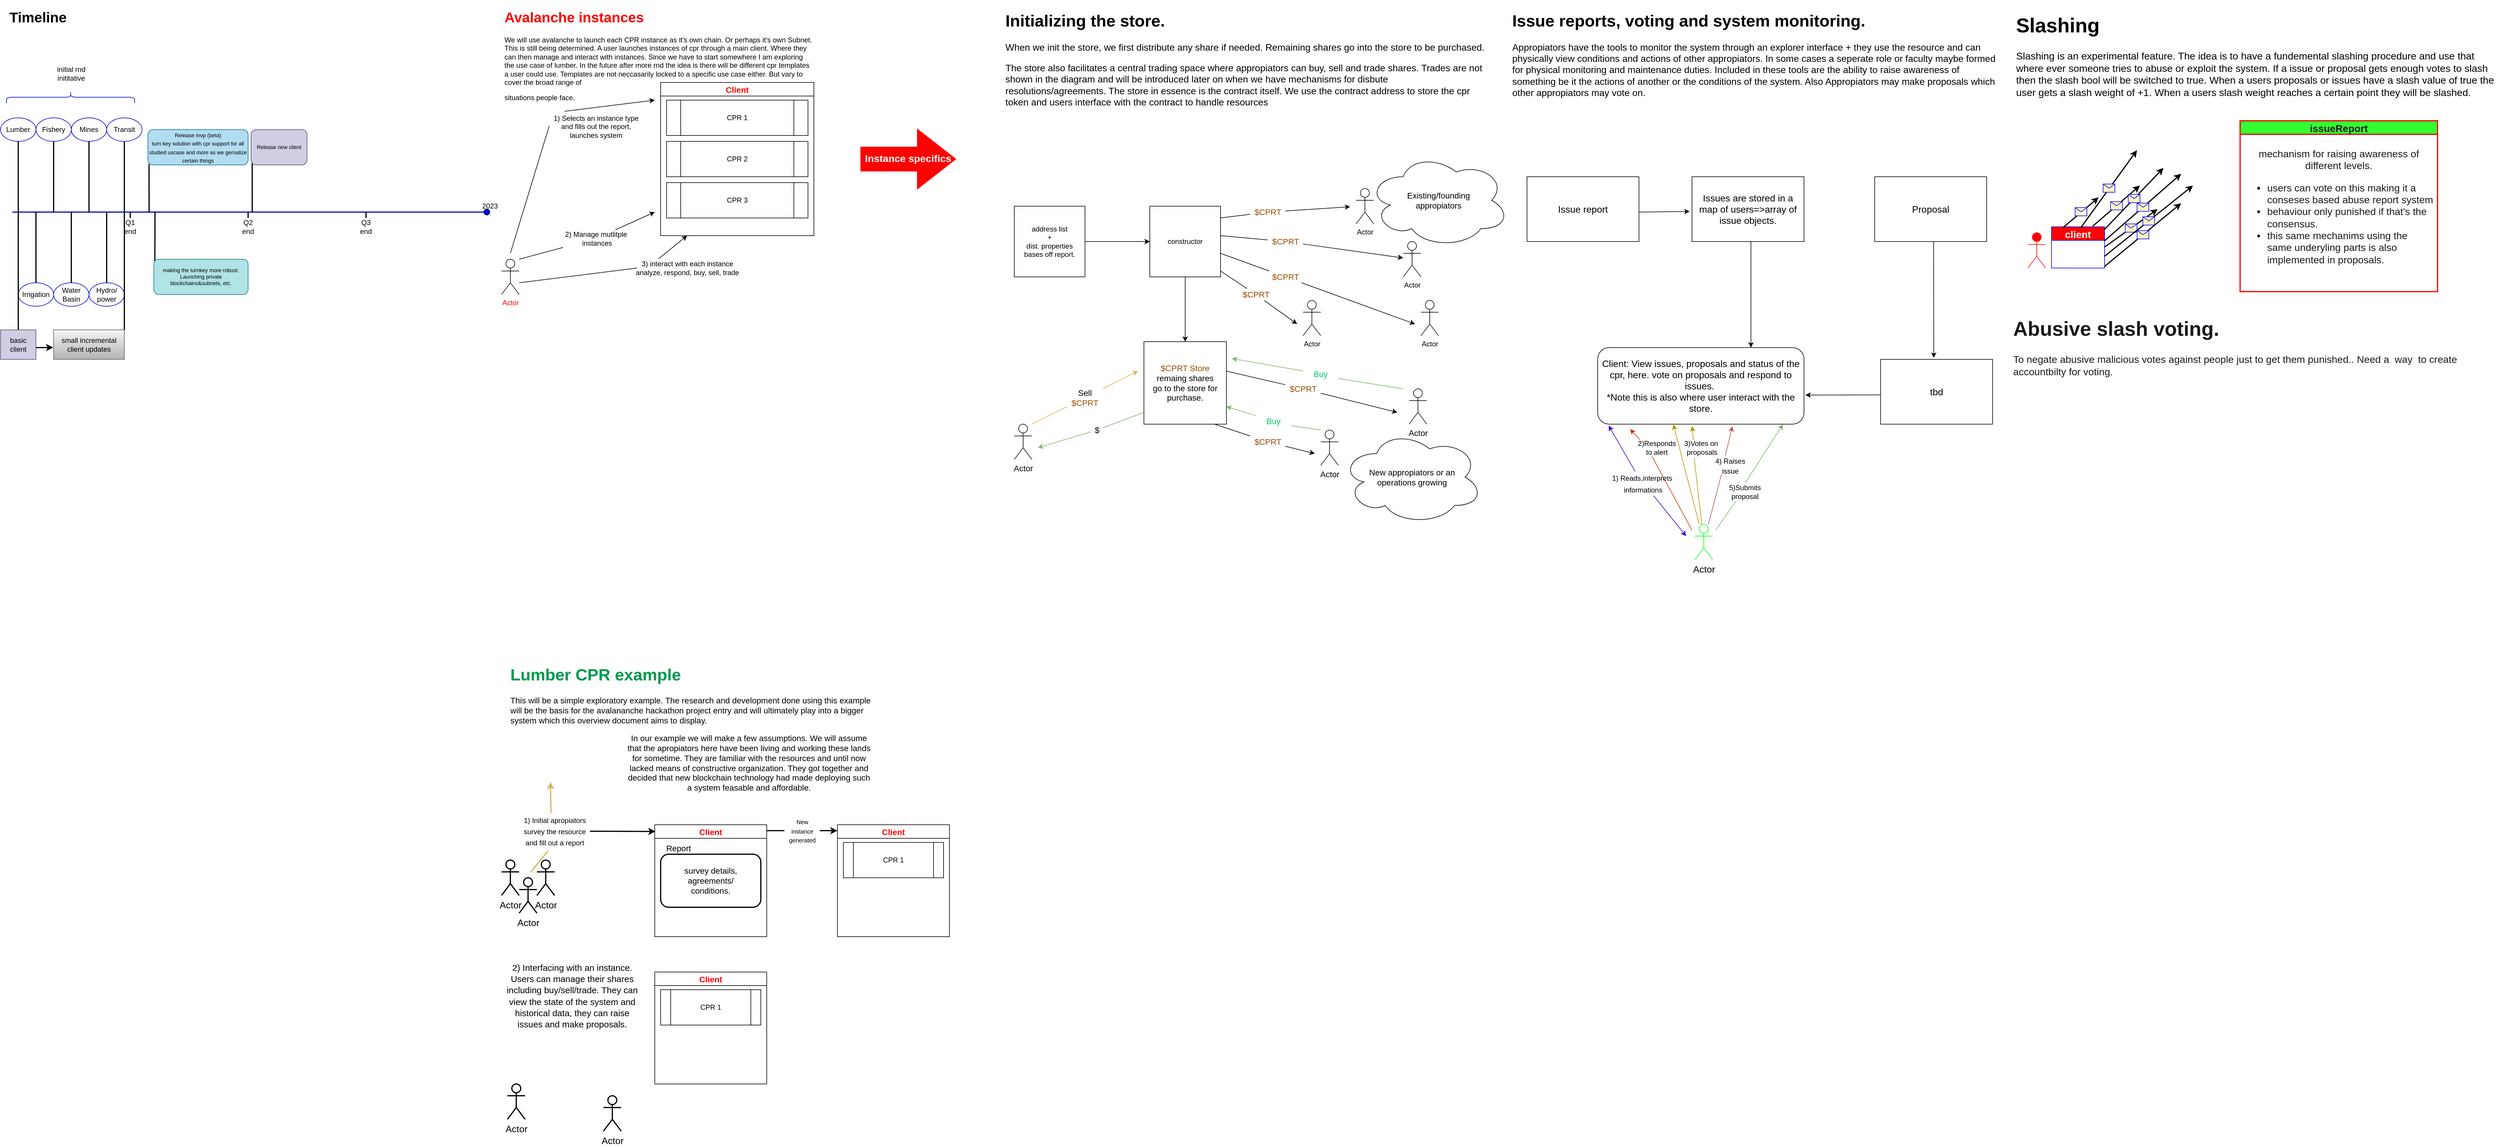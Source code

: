 <mxfile version="15.8.7" type="device"><diagram id="exAFxhypzzcHmvZ6YtCy" name="Page-1"><mxGraphModel dx="3183" dy="943" grid="1" gridSize="10" guides="1" tooltips="1" connect="1" arrows="1" fold="1" page="1" pageScale="1" pageWidth="850" pageHeight="1100" math="0" shadow="0"><root><mxCell id="0"/><mxCell id="1" parent="0"/><mxCell id="5GFInlzCNBSCASOxUeTE-1" value="address list&lt;br&gt;+&lt;br&gt;dist. properties&lt;br&gt;bases off report." style="whiteSpace=wrap;html=1;aspect=fixed;" parent="1" vertex="1"><mxGeometry x="20" y="350" width="120" height="120" as="geometry"/></mxCell><mxCell id="5GFInlzCNBSCASOxUeTE-4" value="constructor" style="whiteSpace=wrap;html=1;aspect=fixed;" parent="1" vertex="1"><mxGeometry x="250" y="350" width="120" height="120" as="geometry"/></mxCell><mxCell id="5GFInlzCNBSCASOxUeTE-5" value="Actor" style="shape=umlActor;verticalLabelPosition=bottom;verticalAlign=top;html=1;outlineConnect=0;" parent="1" vertex="1"><mxGeometry x="600" y="320" width="30" height="60" as="geometry"/></mxCell><mxCell id="5GFInlzCNBSCASOxUeTE-6" value="Actor" style="shape=umlActor;verticalLabelPosition=bottom;verticalAlign=top;html=1;outlineConnect=0;" parent="1" vertex="1"><mxGeometry x="710" y="510" width="30" height="60" as="geometry"/></mxCell><mxCell id="5GFInlzCNBSCASOxUeTE-7" value="Actor" style="shape=umlActor;verticalLabelPosition=bottom;verticalAlign=top;html=1;outlineConnect=0;" parent="1" vertex="1"><mxGeometry x="510" y="510" width="30" height="60" as="geometry"/></mxCell><mxCell id="5GFInlzCNBSCASOxUeTE-8" value="Actor" style="shape=umlActor;verticalLabelPosition=bottom;verticalAlign=top;html=1;outlineConnect=0;" parent="1" vertex="1"><mxGeometry x="680" y="410" width="30" height="60" as="geometry"/></mxCell><mxCell id="5GFInlzCNBSCASOxUeTE-9" value="" style="endArrow=classic;html=1;rounded=0;startArrow=none;" parent="1" source="5GFInlzCNBSCASOxUeTE-13" edge="1"><mxGeometry width="50" height="50" relative="1" as="geometry"><mxPoint x="370" y="370" as="sourcePoint"/><mxPoint x="590" y="350.968" as="targetPoint"/></mxGeometry></mxCell><mxCell id="5GFInlzCNBSCASOxUeTE-10" value="" style="endArrow=classic;html=1;rounded=0;startArrow=none;" parent="1" source="5GFInlzCNBSCASOxUeTE-16" target="5GFInlzCNBSCASOxUeTE-8" edge="1"><mxGeometry width="50" height="50" relative="1" as="geometry"><mxPoint x="370" y="400" as="sourcePoint"/><mxPoint x="420" y="350" as="targetPoint"/></mxGeometry></mxCell><mxCell id="5GFInlzCNBSCASOxUeTE-11" value="" style="endArrow=classic;html=1;rounded=0;startArrow=none;" parent="1" source="5GFInlzCNBSCASOxUeTE-18" edge="1"><mxGeometry width="50" height="50" relative="1" as="geometry"><mxPoint x="370" y="430" as="sourcePoint"/><mxPoint x="700" y="550" as="targetPoint"/></mxGeometry></mxCell><mxCell id="5GFInlzCNBSCASOxUeTE-12" value="" style="endArrow=classic;html=1;rounded=0;startArrow=none;" parent="1" source="5GFInlzCNBSCASOxUeTE-20" edge="1"><mxGeometry width="50" height="50" relative="1" as="geometry"><mxPoint x="370" y="460" as="sourcePoint"/><mxPoint x="500" y="550" as="targetPoint"/></mxGeometry></mxCell><mxCell id="5GFInlzCNBSCASOxUeTE-13" value="&lt;font style=&quot;font-size: 14px&quot; color=&quot;#994c00&quot;&gt;$CPRT&lt;/font&gt;" style="text;html=1;align=center;verticalAlign=middle;resizable=0;points=[];autosize=1;strokeColor=none;fillColor=none;" parent="1" vertex="1"><mxGeometry x="420" y="350" width="60" height="20" as="geometry"/></mxCell><mxCell id="5GFInlzCNBSCASOxUeTE-15" value="" style="endArrow=none;html=1;rounded=0;" parent="1" target="5GFInlzCNBSCASOxUeTE-13" edge="1"><mxGeometry width="50" height="50" relative="1" as="geometry"><mxPoint x="370" y="370" as="sourcePoint"/><mxPoint x="590" y="351.277" as="targetPoint"/></mxGeometry></mxCell><mxCell id="5GFInlzCNBSCASOxUeTE-16" value="&lt;font style=&quot;font-size: 14px&quot; color=&quot;#994c00&quot;&gt;$CPRT&lt;/font&gt;" style="text;html=1;align=center;verticalAlign=middle;resizable=0;points=[];autosize=1;strokeColor=none;fillColor=none;" parent="1" vertex="1"><mxGeometry x="450" y="400" width="60" height="20" as="geometry"/></mxCell><mxCell id="5GFInlzCNBSCASOxUeTE-17" value="" style="endArrow=none;html=1;rounded=0;" parent="1" target="5GFInlzCNBSCASOxUeTE-16" edge="1"><mxGeometry width="50" height="50" relative="1" as="geometry"><mxPoint x="370" y="400" as="sourcePoint"/><mxPoint x="680" y="438.154" as="targetPoint"/></mxGeometry></mxCell><mxCell id="5GFInlzCNBSCASOxUeTE-18" value="&lt;font style=&quot;font-size: 14px&quot; color=&quot;#994c00&quot;&gt;$CPRT&lt;/font&gt;" style="text;html=1;align=center;verticalAlign=middle;resizable=0;points=[];autosize=1;strokeColor=none;fillColor=none;" parent="1" vertex="1"><mxGeometry x="450" y="460" width="60" height="20" as="geometry"/></mxCell><mxCell id="5GFInlzCNBSCASOxUeTE-19" value="" style="endArrow=none;html=1;rounded=0;" parent="1" target="5GFInlzCNBSCASOxUeTE-18" edge="1"><mxGeometry width="50" height="50" relative="1" as="geometry"><mxPoint x="370" y="430" as="sourcePoint"/><mxPoint x="700" y="550" as="targetPoint"/></mxGeometry></mxCell><mxCell id="5GFInlzCNBSCASOxUeTE-20" value="&lt;font style=&quot;font-size: 14px&quot; color=&quot;#994c00&quot;&gt;$CPRT&lt;/font&gt;" style="text;html=1;align=center;verticalAlign=middle;resizable=0;points=[];autosize=1;strokeColor=none;fillColor=none;" parent="1" vertex="1"><mxGeometry x="400" y="490" width="60" height="20" as="geometry"/></mxCell><mxCell id="5GFInlzCNBSCASOxUeTE-21" value="" style="endArrow=none;html=1;rounded=0;" parent="1" target="5GFInlzCNBSCASOxUeTE-20" edge="1"><mxGeometry width="50" height="50" relative="1" as="geometry"><mxPoint x="370" y="460" as="sourcePoint"/><mxPoint x="500" y="550" as="targetPoint"/></mxGeometry></mxCell><mxCell id="5GFInlzCNBSCASOxUeTE-22" value="" style="endArrow=classic;html=1;rounded=0;fontSize=14;fontColor=#994C00;exitX=0.5;exitY=1;exitDx=0;exitDy=0;" parent="1" source="5GFInlzCNBSCASOxUeTE-4" edge="1"><mxGeometry width="50" height="50" relative="1" as="geometry"><mxPoint x="300" y="525" as="sourcePoint"/><mxPoint x="310" y="580" as="targetPoint"/></mxGeometry></mxCell><mxCell id="5GFInlzCNBSCASOxUeTE-23" value="$CPRT Store&lt;br&gt;&lt;font color=&quot;#000000&quot;&gt;remaing shares&lt;br&gt;go to the store for purchase.&lt;/font&gt;" style="whiteSpace=wrap;html=1;aspect=fixed;fontSize=14;fontColor=#994C00;" parent="1" vertex="1"><mxGeometry x="240" y="580" width="140" height="140" as="geometry"/></mxCell><mxCell id="5GFInlzCNBSCASOxUeTE-24" value="Actor" style="shape=umlActor;verticalLabelPosition=bottom;verticalAlign=top;html=1;outlineConnect=0;fontSize=14;fontColor=#000000;" parent="1" vertex="1"><mxGeometry x="540" y="730" width="30" height="60" as="geometry"/></mxCell><mxCell id="5GFInlzCNBSCASOxUeTE-25" value="Actor" style="shape=umlActor;verticalLabelPosition=bottom;verticalAlign=top;html=1;outlineConnect=0;fontSize=14;fontColor=#000000;" parent="1" vertex="1"><mxGeometry x="690" y="660" width="30" height="60" as="geometry"/></mxCell><mxCell id="5GFInlzCNBSCASOxUeTE-26" value="" style="endArrow=classic;html=1;rounded=0;fontSize=14;fontColor=#000000;entryX=1.066;entryY=0.204;entryDx=0;entryDy=0;entryPerimeter=0;fillColor=#d5e8d4;strokeColor=#82b366;startArrow=none;" parent="1" source="5GFInlzCNBSCASOxUeTE-31" target="5GFInlzCNBSCASOxUeTE-23" edge="1"><mxGeometry width="50" height="50" relative="1" as="geometry"><mxPoint x="680" y="660" as="sourcePoint"/><mxPoint x="530" y="640" as="targetPoint"/></mxGeometry></mxCell><mxCell id="5GFInlzCNBSCASOxUeTE-27" value="" style="endArrow=classic;html=1;rounded=0;fontSize=14;fontColor=#000000;entryX=1.066;entryY=0.204;entryDx=0;entryDy=0;entryPerimeter=0;fillColor=#d5e8d4;strokeColor=#82b366;startArrow=none;" parent="1" source="5GFInlzCNBSCASOxUeTE-28" edge="1"><mxGeometry width="50" height="50" relative="1" as="geometry"><mxPoint x="540" y="730" as="sourcePoint"/><mxPoint x="379.62" y="690" as="targetPoint"/></mxGeometry></mxCell><mxCell id="5GFInlzCNBSCASOxUeTE-28" value="&lt;font color=&quot;#00cc66&quot;&gt;Buy&lt;/font&gt;" style="text;html=1;strokeColor=none;fillColor=none;align=center;verticalAlign=middle;whiteSpace=wrap;rounded=0;fontSize=14;fontColor=#000000;" parent="1" vertex="1"><mxGeometry x="430" y="700" width="60" height="30" as="geometry"/></mxCell><mxCell id="5GFInlzCNBSCASOxUeTE-30" value="" style="endArrow=none;html=1;rounded=0;fontSize=14;fontColor=#000000;entryX=1;entryY=0.75;entryDx=0;entryDy=0;fillColor=#d5e8d4;strokeColor=#82b366;" parent="1" target="5GFInlzCNBSCASOxUeTE-28" edge="1"><mxGeometry width="50" height="50" relative="1" as="geometry"><mxPoint x="540" y="730" as="sourcePoint"/><mxPoint x="379.62" y="690" as="targetPoint"/></mxGeometry></mxCell><mxCell id="5GFInlzCNBSCASOxUeTE-31" value="&lt;font color=&quot;#00cc66&quot;&gt;Buy&lt;/font&gt;" style="text;html=1;strokeColor=none;fillColor=none;align=center;verticalAlign=middle;whiteSpace=wrap;rounded=0;fontSize=14;fontColor=#000000;" parent="1" vertex="1"><mxGeometry x="510" y="620" width="60" height="30" as="geometry"/></mxCell><mxCell id="5GFInlzCNBSCASOxUeTE-32" value="" style="endArrow=none;html=1;rounded=0;fontSize=14;fontColor=#000000;entryX=1;entryY=0.75;entryDx=0;entryDy=0;fillColor=#d5e8d4;strokeColor=#82b366;" parent="1" target="5GFInlzCNBSCASOxUeTE-31" edge="1"><mxGeometry width="50" height="50" relative="1" as="geometry"><mxPoint x="680" y="660" as="sourcePoint"/><mxPoint x="389.24" y="608.56" as="targetPoint"/></mxGeometry></mxCell><mxCell id="5GFInlzCNBSCASOxUeTE-33" value="" style="endArrow=classic;html=1;rounded=0;fontSize=14;fontColor=#00CC66;startArrow=none;" parent="1" source="5GFInlzCNBSCASOxUeTE-35" edge="1"><mxGeometry width="50" height="50" relative="1" as="geometry"><mxPoint x="380" y="630" as="sourcePoint"/><mxPoint x="670" y="700" as="targetPoint"/></mxGeometry></mxCell><mxCell id="5GFInlzCNBSCASOxUeTE-35" value="&lt;font style=&quot;font-size: 14px&quot; color=&quot;#994c00&quot;&gt;$CPRT&lt;/font&gt;" style="text;html=1;align=center;verticalAlign=middle;resizable=0;points=[];autosize=1;strokeColor=none;fillColor=none;" parent="1" vertex="1"><mxGeometry x="480" y="650" width="60" height="20" as="geometry"/></mxCell><mxCell id="5GFInlzCNBSCASOxUeTE-36" value="" style="endArrow=none;html=1;rounded=0;fontSize=14;fontColor=#00CC66;" parent="1" target="5GFInlzCNBSCASOxUeTE-35" edge="1"><mxGeometry width="50" height="50" relative="1" as="geometry"><mxPoint x="380" y="630" as="sourcePoint"/><mxPoint x="670" y="700" as="targetPoint"/></mxGeometry></mxCell><mxCell id="5GFInlzCNBSCASOxUeTE-37" value="" style="endArrow=classic;html=1;rounded=0;fontSize=14;fontColor=#00CC66;startArrow=none;" parent="1" source="5GFInlzCNBSCASOxUeTE-38" edge="1"><mxGeometry width="50" height="50" relative="1" as="geometry"><mxPoint x="360" y="720" as="sourcePoint"/><mxPoint x="530" y="770" as="targetPoint"/></mxGeometry></mxCell><mxCell id="5GFInlzCNBSCASOxUeTE-38" value="&lt;font style=&quot;font-size: 14px&quot; color=&quot;#994c00&quot;&gt;$CPRT&lt;/font&gt;" style="text;html=1;align=center;verticalAlign=middle;resizable=0;points=[];autosize=1;strokeColor=none;fillColor=none;" parent="1" vertex="1"><mxGeometry x="420" y="740" width="60" height="20" as="geometry"/></mxCell><mxCell id="5GFInlzCNBSCASOxUeTE-39" value="" style="endArrow=none;html=1;rounded=0;fontSize=14;fontColor=#00CC66;" parent="1" target="5GFInlzCNBSCASOxUeTE-38" edge="1"><mxGeometry width="50" height="50" relative="1" as="geometry"><mxPoint x="360" y="720" as="sourcePoint"/><mxPoint x="530" y="770" as="targetPoint"/></mxGeometry></mxCell><mxCell id="5GFInlzCNBSCASOxUeTE-40" value="&lt;font color=&quot;#000000&quot;&gt;Existing/founding &lt;br&gt;appropiators&lt;/font&gt;" style="ellipse;shape=cloud;whiteSpace=wrap;html=1;fontSize=14;fontColor=#00CC66;" parent="1" vertex="1"><mxGeometry x="620" y="260" width="240" height="160" as="geometry"/></mxCell><mxCell id="5GFInlzCNBSCASOxUeTE-41" value="&lt;font color=&quot;#000000&quot;&gt;New&amp;nbsp;appropiators or an&lt;br&gt;operations growing&lt;br&gt;&lt;/font&gt;" style="ellipse;shape=cloud;whiteSpace=wrap;html=1;fontSize=14;fontColor=#00CC66;" parent="1" vertex="1"><mxGeometry x="575" y="730" width="240" height="160" as="geometry"/></mxCell><mxCell id="5GFInlzCNBSCASOxUeTE-42" value="Actor" style="shape=umlActor;verticalLabelPosition=bottom;verticalAlign=top;html=1;outlineConnect=0;fontSize=14;fontColor=#000000;" parent="1" vertex="1"><mxGeometry x="20" y="720" width="30" height="60" as="geometry"/></mxCell><mxCell id="5GFInlzCNBSCASOxUeTE-43" value="" style="endArrow=classic;html=1;rounded=0;fontSize=14;fontColor=#000000;fillColor=#fff2cc;strokeColor=#d6b656;startArrow=none;" parent="1" source="5GFInlzCNBSCASOxUeTE-44" edge="1"><mxGeometry width="50" height="50" relative="1" as="geometry"><mxPoint x="50" y="720" as="sourcePoint"/><mxPoint x="230" y="630" as="targetPoint"/></mxGeometry></mxCell><mxCell id="5GFInlzCNBSCASOxUeTE-44" value="Sell&lt;br&gt;&lt;span style=&quot;color: rgb(153 , 76 , 0)&quot;&gt;$CPRT&lt;/span&gt;" style="text;html=1;strokeColor=none;fillColor=none;align=center;verticalAlign=middle;whiteSpace=wrap;rounded=0;fontSize=14;fontColor=#000000;" parent="1" vertex="1"><mxGeometry x="110" y="660" width="60" height="30" as="geometry"/></mxCell><mxCell id="5GFInlzCNBSCASOxUeTE-45" value="" style="endArrow=none;html=1;rounded=0;fontSize=14;fontColor=#000000;fillColor=#fff2cc;strokeColor=#d6b656;" parent="1" target="5GFInlzCNBSCASOxUeTE-44" edge="1"><mxGeometry width="50" height="50" relative="1" as="geometry"><mxPoint x="50" y="720" as="sourcePoint"/><mxPoint x="230" y="630" as="targetPoint"/></mxGeometry></mxCell><mxCell id="5GFInlzCNBSCASOxUeTE-46" value="" style="endArrow=classic;html=1;rounded=0;fontSize=14;fontColor=#000000;fillColor=#d5e8d4;strokeColor=#82b366;startArrow=none;" parent="1" source="5GFInlzCNBSCASOxUeTE-47" edge="1"><mxGeometry width="50" height="50" relative="1" as="geometry"><mxPoint x="240" y="700" as="sourcePoint"/><mxPoint x="60" y="760" as="targetPoint"/></mxGeometry></mxCell><mxCell id="5GFInlzCNBSCASOxUeTE-47" value="$" style="text;html=1;align=center;verticalAlign=middle;resizable=0;points=[];autosize=1;strokeColor=none;fillColor=none;fontSize=14;fontColor=#000000;" parent="1" vertex="1"><mxGeometry x="150" y="720" width="20" height="20" as="geometry"/></mxCell><mxCell id="5GFInlzCNBSCASOxUeTE-48" value="" style="endArrow=none;html=1;rounded=0;fontSize=14;fontColor=#000000;fillColor=#d5e8d4;strokeColor=#82b366;" parent="1" target="5GFInlzCNBSCASOxUeTE-47" edge="1"><mxGeometry width="50" height="50" relative="1" as="geometry"><mxPoint x="240" y="700" as="sourcePoint"/><mxPoint x="60" y="760" as="targetPoint"/></mxGeometry></mxCell><mxCell id="5GFInlzCNBSCASOxUeTE-49" value="&lt;h1&gt;Initializing the store.&lt;/h1&gt;&lt;p style=&quot;font-size: 16px&quot;&gt;When we init the store, we first distribute any share if needed. Remaining shares go into the store to be purchased.&lt;/p&gt;&lt;p style=&quot;font-size: 16px&quot;&gt;The store also facilitates a central trading space where appropiators can buy, sell and trade shares. Trades are not shown in the diagram and will be introduced later on when we have mechanisms for disbute resolutions/agreements. The store in essence is the contract itself. We use the contract address to store the cpr token and users interface with the contract to handle resources&lt;/p&gt;" style="text;html=1;strokeColor=none;fillColor=none;spacing=5;spacingTop=-20;whiteSpace=wrap;overflow=hidden;rounded=0;fontSize=14;fontColor=#000000;" parent="1" vertex="1"><mxGeometry y="10" width="830" height="210" as="geometry"/></mxCell><mxCell id="5GFInlzCNBSCASOxUeTE-50" value="&lt;h1&gt;Issue reports, voting and system monitoring.&lt;/h1&gt;&lt;p style=&quot;font-size: 16px&quot;&gt;Appropiators have the tools to monitor the system through an explorer interface + they use the resource and can physically view conditions and actions of other appropiators. In some cases a seperate role or faculty maybe formed for physical monitoring and maintenance duties. Included in these tools are the ability to raise awareness of something be it the actions of another or the conditions of the system. Also Appropiators may make proposals which other appropiators may vote on.&lt;/p&gt;" style="text;html=1;strokeColor=none;fillColor=none;spacing=5;spacingTop=-20;whiteSpace=wrap;overflow=hidden;rounded=0;fontSize=14;fontColor=#000000;" parent="1" vertex="1"><mxGeometry x="860" y="10" width="830" height="210" as="geometry"/></mxCell><mxCell id="5GFInlzCNBSCASOxUeTE-52" value="Issue report" style="rounded=0;whiteSpace=wrap;html=1;fontSize=16;fontColor=#000000;" parent="1" vertex="1"><mxGeometry x="890" y="300" width="190" height="110" as="geometry"/></mxCell><mxCell id="5GFInlzCNBSCASOxUeTE-54" value="Issues are stored in a map of users=&amp;gt;array of issue objects." style="rounded=0;whiteSpace=wrap;html=1;fontSize=16;fontColor=#000000;" parent="1" vertex="1"><mxGeometry x="1170" y="300" width="190" height="110" as="geometry"/></mxCell><mxCell id="5GFInlzCNBSCASOxUeTE-55" value="Client: View issues, proposals and status of the cpr, here. vote on proposals and respond to issues.&amp;nbsp;&lt;br&gt;*Note this is also where user interact with the store." style="rounded=1;whiteSpace=wrap;html=1;fontSize=16;fontColor=#000000;" parent="1" vertex="1"><mxGeometry x="1010" y="590" width="350" height="130" as="geometry"/></mxCell><mxCell id="5GFInlzCNBSCASOxUeTE-56" value="" style="endArrow=classic;html=1;rounded=0;fontSize=16;fontColor=#000000;" parent="1" edge="1"><mxGeometry width="50" height="50" relative="1" as="geometry"><mxPoint x="1270" y="410" as="sourcePoint"/><mxPoint x="1270" y="590" as="targetPoint"/></mxGeometry></mxCell><mxCell id="5GFInlzCNBSCASOxUeTE-58" value="Proposal" style="rounded=0;whiteSpace=wrap;html=1;fontSize=16;fontColor=#000000;" parent="1" vertex="1"><mxGeometry x="1480" y="300" width="190" height="110" as="geometry"/></mxCell><mxCell id="5GFInlzCNBSCASOxUeTE-60" value="tbd" style="rounded=0;whiteSpace=wrap;html=1;fontSize=16;fontColor=#000000;" parent="1" vertex="1"><mxGeometry x="1490" y="610" width="190" height="110" as="geometry"/></mxCell><mxCell id="5GFInlzCNBSCASOxUeTE-61" value="" style="endArrow=classic;html=1;rounded=0;fontSize=16;fontColor=#000000;exitX=0.003;exitY=0.548;exitDx=0;exitDy=0;entryX=1.007;entryY=0.62;entryDx=0;entryDy=0;entryPerimeter=0;exitPerimeter=0;" parent="1" source="5GFInlzCNBSCASOxUeTE-60" target="5GFInlzCNBSCASOxUeTE-55" edge="1"><mxGeometry width="50" height="50" relative="1" as="geometry"><mxPoint x="1380" y="660" as="sourcePoint"/><mxPoint x="1430" y="610" as="targetPoint"/></mxGeometry></mxCell><mxCell id="5GFInlzCNBSCASOxUeTE-62" value="" style="endArrow=classic;html=1;rounded=0;fontSize=16;fontColor=#000000;entryX=0.475;entryY=-0.024;entryDx=0;entryDy=0;entryPerimeter=0;" parent="1" target="5GFInlzCNBSCASOxUeTE-60" edge="1"><mxGeometry width="50" height="50" relative="1" as="geometry"><mxPoint x="1580" y="410" as="sourcePoint"/><mxPoint x="1630" y="360" as="targetPoint"/></mxGeometry></mxCell><mxCell id="5GFInlzCNBSCASOxUeTE-63" value="" style="endArrow=classic;html=1;rounded=0;fontSize=16;fontColor=#000000;entryX=-0.021;entryY=0.536;entryDx=0;entryDy=0;entryPerimeter=0;" parent="1" target="5GFInlzCNBSCASOxUeTE-54" edge="1"><mxGeometry width="50" height="50" relative="1" as="geometry"><mxPoint x="1080" y="360" as="sourcePoint"/><mxPoint x="1130" y="310" as="targetPoint"/></mxGeometry></mxCell><mxCell id="5GFInlzCNBSCASOxUeTE-64" value="Actor" style="shape=umlActor;verticalLabelPosition=bottom;verticalAlign=top;html=1;outlineConnect=0;fontSize=16;fontColor=#000000;strokeColor=#00FF00;" parent="1" vertex="1"><mxGeometry x="1175" y="890" width="30" height="60" as="geometry"/></mxCell><mxCell id="5GFInlzCNBSCASOxUeTE-66" value="" style="endArrow=classic;html=1;rounded=0;fontSize=16;fontColor=#000000;entryX=0.157;entryY=1.065;entryDx=0;entryDy=0;entryPerimeter=0;fillColor=#fa6800;strokeColor=#C73500;startArrow=none;exitX=0.143;exitY=0.041;exitDx=0;exitDy=0;exitPerimeter=0;" parent="1" source="5GFInlzCNBSCASOxUeTE-70" target="5GFInlzCNBSCASOxUeTE-55" edge="1"><mxGeometry width="50" height="50" relative="1" as="geometry"><mxPoint x="1158" y="740" as="sourcePoint"/><mxPoint x="1220" y="850" as="targetPoint"/></mxGeometry></mxCell><mxCell id="5GFInlzCNBSCASOxUeTE-67" value="" style="endArrow=classic;startArrow=none;html=1;rounded=0;fontSize=16;fontColor=#000000;entryX=0.053;entryY=1.019;entryDx=0;entryDy=0;entryPerimeter=0;fillColor=#6a00ff;strokeColor=#3700CC;" parent="1" source="5GFInlzCNBSCASOxUeTE-68" target="5GFInlzCNBSCASOxUeTE-55" edge="1"><mxGeometry width="50" height="50" relative="1" as="geometry"><mxPoint x="1160" y="910" as="sourcePoint"/><mxPoint x="1030" y="740" as="targetPoint"/></mxGeometry></mxCell><mxCell id="5GFInlzCNBSCASOxUeTE-68" value="&lt;font style=&quot;font-size: 12px&quot;&gt;1) Reads,interprets&lt;br&gt;&amp;nbsp;informations&lt;/font&gt;" style="text;html=1;align=center;verticalAlign=middle;resizable=0;points=[];autosize=1;strokeColor=none;fillColor=none;fontSize=16;fontColor=#000000;" parent="1" vertex="1"><mxGeometry x="1025" y="800" width="120" height="40" as="geometry"/></mxCell><mxCell id="5GFInlzCNBSCASOxUeTE-69" value="" style="endArrow=none;startArrow=classic;html=1;rounded=0;fontSize=16;fontColor=#000000;entryX=0.664;entryY=1.034;entryDx=0;entryDy=0;entryPerimeter=0;fillColor=#6a00ff;strokeColor=#3700CC;" parent="1" target="5GFInlzCNBSCASOxUeTE-68" edge="1"><mxGeometry width="50" height="50" relative="1" as="geometry"><mxPoint x="1160" y="910" as="sourcePoint"/><mxPoint x="1028.55" y="722.47" as="targetPoint"/></mxGeometry></mxCell><mxCell id="5GFInlzCNBSCASOxUeTE-70" value="2)Responds&lt;br&gt;to alert" style="text;html=1;align=center;verticalAlign=middle;resizable=0;points=[];autosize=1;strokeColor=none;fillColor=none;fontSize=12;fontColor=#000000;" parent="1" vertex="1"><mxGeometry x="1070" y="745" width="80" height="30" as="geometry"/></mxCell><mxCell id="5GFInlzCNBSCASOxUeTE-71" value="" style="endArrow=none;html=1;rounded=0;fontSize=16;fontColor=#000000;entryX=0.402;entryY=0.997;entryDx=0;entryDy=0;entryPerimeter=0;fillColor=#fa6800;strokeColor=#C73500;" parent="1" target="5GFInlzCNBSCASOxUeTE-70" edge="1"><mxGeometry width="50" height="50" relative="1" as="geometry"><mxPoint x="1170" y="900" as="sourcePoint"/><mxPoint x="1158.4" y="723.51" as="targetPoint"/></mxGeometry></mxCell><mxCell id="5GFInlzCNBSCASOxUeTE-72" value="" style="endArrow=classic;html=1;rounded=0;fontSize=12;fontColor=#000000;entryX=0.367;entryY=1.004;entryDx=0;entryDy=0;entryPerimeter=0;fillColor=#e3c800;strokeColor=#B09500;" parent="1" source="5GFInlzCNBSCASOxUeTE-64" target="5GFInlzCNBSCASOxUeTE-55" edge="1"><mxGeometry width="50" height="50" relative="1" as="geometry"><mxPoint x="1200" y="890" as="sourcePoint"/><mxPoint x="1250" y="840" as="targetPoint"/></mxGeometry></mxCell><mxCell id="5GFInlzCNBSCASOxUeTE-73" value="" style="endArrow=classic;html=1;rounded=0;fontSize=12;fontColor=#000000;entryX=0.458;entryY=1.025;entryDx=0;entryDy=0;entryPerimeter=0;fillColor=#e3c800;strokeColor=#B09500;startArrow=none;exitX=0.316;exitY=0.069;exitDx=0;exitDy=0;exitPerimeter=0;" parent="1" source="5GFInlzCNBSCASOxUeTE-74" target="5GFInlzCNBSCASOxUeTE-55" edge="1"><mxGeometry width="50" height="50" relative="1" as="geometry"><mxPoint x="1221.1" y="902.27" as="sourcePoint"/><mxPoint x="1260" y="737.73" as="targetPoint"/></mxGeometry></mxCell><mxCell id="5GFInlzCNBSCASOxUeTE-74" value="3)Votes on&lt;br&gt;&amp;nbsp;proposals" style="text;html=1;align=center;verticalAlign=middle;resizable=0;points=[];autosize=1;strokeColor=none;fillColor=none;fontSize=12;fontColor=#000000;" parent="1" vertex="1"><mxGeometry x="1150" y="745" width="70" height="30" as="geometry"/></mxCell><mxCell id="5GFInlzCNBSCASOxUeTE-75" value="" style="endArrow=none;html=1;rounded=0;fontSize=12;fontColor=#000000;entryX=0.339;entryY=1.073;entryDx=0;entryDy=0;entryPerimeter=0;fillColor=#e3c800;strokeColor=#B09500;" parent="1" source="5GFInlzCNBSCASOxUeTE-64" target="5GFInlzCNBSCASOxUeTE-74" edge="1"><mxGeometry width="50" height="50" relative="1" as="geometry"><mxPoint x="1202.67" y="890" as="sourcePoint"/><mxPoint x="1271.45" y="727.15" as="targetPoint"/></mxGeometry></mxCell><mxCell id="5GFInlzCNBSCASOxUeTE-79" value="&lt;h1&gt;&lt;font color=&quot;#ff0000&quot;&gt;Avalanche instances&lt;/font&gt;&lt;/h1&gt;&lt;p&gt;We will use avalanche to launch each CPR instance as it's own chain. Or perhaps it's own Subnet. This is still being determined. A user launches instances of cpr through a main client. Where they can then manage and interact with instances. Since we have to start somewhere I am exploring the use case of lumber. In the future after more rnd the idea is there will be different cpr templates a user could use. Templates are not neccasarily locked to a specific use case either. But vary to cover the broad range of&amp;nbsp;&lt;/p&gt;&lt;p&gt;situations&amp;nbsp;&lt;span&gt;people face.&lt;/span&gt;&lt;/p&gt;" style="text;html=1;strokeColor=none;fillColor=none;spacing=5;spacingTop=-20;whiteSpace=wrap;overflow=hidden;rounded=0;fontSize=12;fontColor=#000000;" parent="1" vertex="1"><mxGeometry x="-850" y="10" width="530" height="170" as="geometry"/></mxCell><mxCell id="5GFInlzCNBSCASOxUeTE-80" value="Client" style="swimlane;fontSize=14;fontColor=#FF0000;labelBorderColor=none;" parent="1" vertex="1"><mxGeometry x="-580" y="140" width="260" height="260" as="geometry"/></mxCell><mxCell id="5GFInlzCNBSCASOxUeTE-89" value="CPR 1" style="shape=process;whiteSpace=wrap;html=1;backgroundOutline=1;fontSize=12;fontColor=#000000;" parent="5GFInlzCNBSCASOxUeTE-80" vertex="1"><mxGeometry x="10" y="30" width="240" height="60" as="geometry"/></mxCell><mxCell id="5GFInlzCNBSCASOxUeTE-90" value="CPR 2" style="shape=process;whiteSpace=wrap;html=1;backgroundOutline=1;fontSize=12;fontColor=#000000;" parent="5GFInlzCNBSCASOxUeTE-80" vertex="1"><mxGeometry x="10" y="100" width="240" height="60" as="geometry"/></mxCell><mxCell id="5GFInlzCNBSCASOxUeTE-91" value="CPR 3" style="shape=process;whiteSpace=wrap;html=1;backgroundOutline=1;fontSize=12;fontColor=#000000;" parent="5GFInlzCNBSCASOxUeTE-80" vertex="1"><mxGeometry x="10" y="170" width="240" height="60" as="geometry"/></mxCell><mxCell id="5GFInlzCNBSCASOxUeTE-84" value="" style="endArrow=classic;html=1;rounded=0;fontSize=12;fontColor=#FF0000;startArrow=none;exitX=0.167;exitY=-0.019;exitDx=0;exitDy=0;exitPerimeter=0;" parent="1" source="5GFInlzCNBSCASOxUeTE-87" edge="1"><mxGeometry width="50" height="50" relative="1" as="geometry"><mxPoint x="-820" y="255" as="sourcePoint"/><mxPoint x="-590" y="170" as="targetPoint"/></mxGeometry></mxCell><mxCell id="5GFInlzCNBSCASOxUeTE-81" value="Actor" style="shape=umlActor;verticalLabelPosition=bottom;verticalAlign=top;html=1;outlineConnect=0;fontSize=12;fontColor=#FF0000;" parent="1" vertex="1"><mxGeometry x="-850" y="440" width="30" height="60" as="geometry"/></mxCell><mxCell id="5GFInlzCNBSCASOxUeTE-87" value="&lt;font color=&quot;#000000&quot;&gt;1) Selects an instance type&lt;br&gt;and fills out the report,&lt;br&gt;launches system&lt;br&gt;&lt;/font&gt;" style="text;html=1;align=center;verticalAlign=middle;resizable=0;points=[];autosize=1;strokeColor=none;fillColor=none;fontSize=12;fontColor=#FF0000;" parent="1" vertex="1"><mxGeometry x="-770" y="190" width="160" height="50" as="geometry"/></mxCell><mxCell id="5GFInlzCNBSCASOxUeTE-88" value="" style="endArrow=none;html=1;rounded=0;fontSize=12;fontColor=#FF0000;startArrow=none;entryX=0.006;entryY=0.47;entryDx=0;entryDy=0;entryPerimeter=0;" parent="1" target="5GFInlzCNBSCASOxUeTE-87" edge="1"><mxGeometry width="50" height="50" relative="1" as="geometry"><mxPoint x="-835" y="430" as="sourcePoint"/><mxPoint x="-590" y="170" as="targetPoint"/></mxGeometry></mxCell><mxCell id="5GFInlzCNBSCASOxUeTE-94" value="&lt;b&gt;&lt;font color=&quot;#ffffff&quot; style=&quot;font-size: 17px&quot;&gt;Instance specifics&lt;/font&gt;&lt;/b&gt;" style="shape=singleArrow;whiteSpace=wrap;html=1;arrowWidth=0.4;arrowSize=0.4;fontSize=12;labelBorderColor=none;strokeColor=#FF0000;strokeWidth=2;fillColor=#FF0000;" parent="1" vertex="1"><mxGeometry x="-240" y="220" width="160" height="100" as="geometry"/></mxCell><mxCell id="5GFInlzCNBSCASOxUeTE-95" value="" style="endArrow=classic;html=1;rounded=0;fontSize=12;fontColor=#000000;startArrow=none;" parent="1" source="5GFInlzCNBSCASOxUeTE-96" edge="1"><mxGeometry width="50" height="50" relative="1" as="geometry"><mxPoint x="-820" y="440" as="sourcePoint"/><mxPoint x="-590" y="360" as="targetPoint"/></mxGeometry></mxCell><mxCell id="5GFInlzCNBSCASOxUeTE-96" value="2) Manage mutlitple&lt;br&gt;&amp;nbsp;instances" style="text;html=1;align=center;verticalAlign=middle;resizable=0;points=[];autosize=1;strokeColor=none;fillColor=none;fontSize=12;fontColor=#000000;" parent="1" vertex="1"><mxGeometry x="-750" y="390" width="120" height="30" as="geometry"/></mxCell><mxCell id="5GFInlzCNBSCASOxUeTE-97" value="" style="endArrow=none;html=1;rounded=0;fontSize=12;fontColor=#000000;" parent="1" target="5GFInlzCNBSCASOxUeTE-96" edge="1"><mxGeometry width="50" height="50" relative="1" as="geometry"><mxPoint x="-820" y="440" as="sourcePoint"/><mxPoint x="-590" y="360" as="targetPoint"/></mxGeometry></mxCell><mxCell id="5GFInlzCNBSCASOxUeTE-99" value="" style="endArrow=classic;html=1;rounded=0;fontSize=12;fontColor=#000000;startArrow=none;exitX=0.244;exitY=-0.025;exitDx=0;exitDy=0;exitPerimeter=0;" parent="1" source="5GFInlzCNBSCASOxUeTE-98" edge="1"><mxGeometry width="50" height="50" relative="1" as="geometry"><mxPoint x="-820" y="480" as="sourcePoint"/><mxPoint x="-535" y="400" as="targetPoint"/></mxGeometry></mxCell><mxCell id="5GFInlzCNBSCASOxUeTE-98" value="3) interact with each instance&lt;br&gt;analyze, respond, buy, sell, trade" style="text;html=1;align=center;verticalAlign=middle;resizable=0;points=[];autosize=1;strokeColor=none;fillColor=none;fontSize=12;fontColor=#000000;" parent="1" vertex="1"><mxGeometry x="-630" y="440" width="190" height="30" as="geometry"/></mxCell><mxCell id="5GFInlzCNBSCASOxUeTE-100" value="" style="endArrow=none;html=1;rounded=0;fontSize=12;fontColor=#000000;entryX=0.053;entryY=0.5;entryDx=0;entryDy=0;entryPerimeter=0;" parent="1" target="5GFInlzCNBSCASOxUeTE-98" edge="1"><mxGeometry width="50" height="50" relative="1" as="geometry"><mxPoint x="-820" y="480" as="sourcePoint"/><mxPoint x="-450" y="400" as="targetPoint"/></mxGeometry></mxCell><mxCell id="5GFInlzCNBSCASOxUeTE-101" value="" style="endArrow=classic;html=1;rounded=0;fontSize=12;fontColor=#000000;entryX=0;entryY=0.5;entryDx=0;entryDy=0;" parent="1" target="5GFInlzCNBSCASOxUeTE-4" edge="1"><mxGeometry width="50" height="50" relative="1" as="geometry"><mxPoint x="140" y="410" as="sourcePoint"/><mxPoint x="190" y="360" as="targetPoint"/></mxGeometry></mxCell><mxCell id="5GFInlzCNBSCASOxUeTE-104" value="&lt;h1&gt;Lumber CPR example&lt;/h1&gt;&lt;p&gt;&lt;font color=&quot;#000000&quot;&gt;This will be a simple exploratory example. The research and development done using this example will be the basis for the avalananche hackathon project entry and will ultimately play into a bigger system which this overview document aims to display.&lt;/font&gt;&lt;/p&gt;" style="text;html=1;strokeColor=none;fillColor=none;spacing=5;spacingTop=-20;whiteSpace=wrap;overflow=hidden;rounded=0;labelBorderColor=none;fontSize=14;fontColor=#00994D;" parent="1" vertex="1"><mxGeometry x="-840" y="1120" width="640" height="120" as="geometry"/></mxCell><mxCell id="5GFInlzCNBSCASOxUeTE-107" value="" style="shape=image;verticalLabelPosition=bottom;labelBackgroundColor=#ffffff;verticalAlign=top;aspect=fixed;imageAspect=0;image=https://www.pikpng.com/pngl/m/8-87805_tree-of-life-terraria-game-clipart.png;" parent="1" vertex="1"><mxGeometry x="-773" y="1308.89" width="63" height="70" as="geometry"/></mxCell><mxCell id="5GFInlzCNBSCASOxUeTE-108" value="" style="shape=image;verticalLabelPosition=bottom;labelBackgroundColor=#ffffff;verticalAlign=top;aspect=fixed;imageAspect=0;image=https://www.pikpng.com/pngl/m/8-87805_tree-of-life-terraria-game-clipart.png;" parent="1" vertex="1"><mxGeometry x="-710" y="1300" width="63" height="70" as="geometry"/></mxCell><mxCell id="5GFInlzCNBSCASOxUeTE-109" value="" style="shape=image;verticalLabelPosition=bottom;labelBackgroundColor=#ffffff;verticalAlign=top;aspect=fixed;imageAspect=0;image=https://www.pikpng.com/pngl/m/8-87805_tree-of-life-terraria-game-clipart.png;" parent="1" vertex="1"><mxGeometry x="-830" y="1310" width="63" height="70" as="geometry"/></mxCell><mxCell id="5GFInlzCNBSCASOxUeTE-110" value="" style="shape=image;verticalLabelPosition=bottom;labelBackgroundColor=#ffffff;verticalAlign=top;aspect=fixed;imageAspect=0;image=https://www.pikpng.com/pngl/m/8-87805_tree-of-life-terraria-game-clipart.png;" parent="1" vertex="1"><mxGeometry x="-790" y="1250" width="53" height="58.89" as="geometry"/></mxCell><mxCell id="5GFInlzCNBSCASOxUeTE-111" value="" style="shape=image;verticalLabelPosition=bottom;labelBackgroundColor=#ffffff;verticalAlign=top;aspect=fixed;imageAspect=0;image=https://www.pikpng.com/pngl/m/8-87805_tree-of-life-terraria-game-clipart.png;" parent="1" vertex="1"><mxGeometry x="-840" y="1254.44" width="50" height="55.56" as="geometry"/></mxCell><mxCell id="5GFInlzCNBSCASOxUeTE-112" value="" style="shape=image;verticalLabelPosition=bottom;labelBackgroundColor=#ffffff;verticalAlign=top;aspect=fixed;imageAspect=0;image=https://www.pikpng.com/pngl/m/8-87805_tree-of-life-terraria-game-clipart.png;" parent="1" vertex="1"><mxGeometry x="-737" y="1240" width="54" height="60" as="geometry"/></mxCell><mxCell id="5GFInlzCNBSCASOxUeTE-114" value="Actor" style="shape=umlActor;verticalLabelPosition=bottom;verticalAlign=top;html=1;outlineConnect=0;labelBorderColor=none;fontSize=16;fontColor=#000000;strokeColor=#000000;strokeWidth=2;" parent="1" vertex="1"><mxGeometry x="-850" y="1460" width="30" height="60" as="geometry"/></mxCell><mxCell id="5GFInlzCNBSCASOxUeTE-115" value="Actor" style="shape=umlActor;verticalLabelPosition=bottom;verticalAlign=top;html=1;outlineConnect=0;labelBorderColor=none;fontSize=16;fontColor=#000000;strokeColor=#000000;strokeWidth=2;" parent="1" vertex="1"><mxGeometry x="-820" y="1490" width="30" height="60" as="geometry"/></mxCell><mxCell id="5GFInlzCNBSCASOxUeTE-116" value="Actor" style="shape=umlActor;verticalLabelPosition=bottom;verticalAlign=top;html=1;outlineConnect=0;labelBorderColor=none;fontSize=16;fontColor=#000000;strokeColor=#000000;strokeWidth=2;" parent="1" vertex="1"><mxGeometry x="-790" y="1460" width="30" height="60" as="geometry"/></mxCell><mxCell id="5GFInlzCNBSCASOxUeTE-118" value="" style="endArrow=classic;html=1;rounded=0;fontSize=16;fontColor=#000000;strokeWidth=2;entryX=1;entryY=0.25;entryDx=0;entryDy=0;fillColor=#fff2cc;strokeColor=#d6b656;startArrow=none;exitX=0.45;exitY=-0.001;exitDx=0;exitDy=0;exitPerimeter=0;" parent="1" source="5GFInlzCNBSCASOxUeTE-119" target="5GFInlzCNBSCASOxUeTE-109" edge="1"><mxGeometry width="50" height="50" relative="1" as="geometry"><mxPoint x="-800" y="1480" as="sourcePoint"/><mxPoint x="-750" y="1430" as="targetPoint"/></mxGeometry></mxCell><mxCell id="5GFInlzCNBSCASOxUeTE-119" value="&lt;span style=&quot;font-size: 12px&quot;&gt;1) Initial apropiators&lt;/span&gt;&lt;br style=&quot;font-size: 12px&quot;&gt;&lt;span style=&quot;font-size: 12px&quot;&gt;survey the resource&lt;/span&gt;&lt;br style=&quot;font-size: 12px&quot;&gt;&lt;span style=&quot;font-size: 12px&quot;&gt;and fill out a report&lt;/span&gt;" style="text;html=1;align=center;verticalAlign=middle;resizable=0;points=[];autosize=1;strokeColor=none;fillColor=none;fontSize=16;fontColor=#000000;" parent="1" vertex="1"><mxGeometry x="-820" y="1380" width="120" height="60" as="geometry"/></mxCell><mxCell id="5GFInlzCNBSCASOxUeTE-120" value="" style="endArrow=none;html=1;rounded=0;fontSize=16;fontColor=#000000;strokeWidth=2;entryX=0.408;entryY=1.071;entryDx=0;entryDy=0;fillColor=#fff2cc;strokeColor=#d6b656;entryPerimeter=0;" parent="1" target="5GFInlzCNBSCASOxUeTE-119" edge="1"><mxGeometry width="50" height="50" relative="1" as="geometry"><mxPoint x="-800" y="1480" as="sourcePoint"/><mxPoint x="-767" y="1327.5" as="targetPoint"/></mxGeometry></mxCell><mxCell id="5GFInlzCNBSCASOxUeTE-121" value="&lt;font style=&quot;font-size: 14px&quot;&gt;In our example we will make a few assumptions. We will assume that the apropiators here have been living and working these lands for sometime. They are familiar with the resources and until now lacked means of constructive organization. They got together and decided that new blockchain technology had made deploying such a system feasable and affordable.&lt;/font&gt;&lt;br&gt;" style="text;html=1;strokeColor=none;fillColor=none;align=center;verticalAlign=middle;whiteSpace=wrap;rounded=0;labelBorderColor=none;fontSize=12;fontColor=#000000;" parent="1" vertex="1"><mxGeometry x="-640" y="1190" width="420" height="210" as="geometry"/></mxCell><mxCell id="5GFInlzCNBSCASOxUeTE-126" value="Client" style="swimlane;fontSize=14;fontColor=#FF0000;labelBorderColor=none;" parent="1" vertex="1"><mxGeometry x="-280" y="1400" width="190" height="190" as="geometry"/></mxCell><mxCell id="5GFInlzCNBSCASOxUeTE-127" value="CPR 1" style="shape=process;whiteSpace=wrap;html=1;backgroundOutline=1;fontSize=12;fontColor=#000000;" parent="5GFInlzCNBSCASOxUeTE-126" vertex="1"><mxGeometry x="10" y="30" width="170" height="60" as="geometry"/></mxCell><mxCell id="5GFInlzCNBSCASOxUeTE-128" value="Client" style="swimlane;fontSize=14;fontColor=#FF0000;labelBorderColor=none;" parent="1" vertex="1"><mxGeometry x="-590" y="1400" width="190" height="190" as="geometry"/></mxCell><mxCell id="5GFInlzCNBSCASOxUeTE-130" value="survey details,&lt;br&gt;agreements/&lt;br&gt;conditions." style="rounded=1;whiteSpace=wrap;html=1;labelBorderColor=none;fontSize=14;fontColor=#000000;strokeColor=#000000;strokeWidth=2;" parent="5GFInlzCNBSCASOxUeTE-128" vertex="1"><mxGeometry x="10" y="50" width="170" height="90" as="geometry"/></mxCell><mxCell id="5GFInlzCNBSCASOxUeTE-131" value="Report" style="text;html=1;align=center;verticalAlign=middle;resizable=0;points=[];autosize=1;strokeColor=none;fillColor=none;fontSize=14;fontColor=#000000;" parent="5GFInlzCNBSCASOxUeTE-128" vertex="1"><mxGeometry x="10" y="30" width="60" height="20" as="geometry"/></mxCell><mxCell id="5GFInlzCNBSCASOxUeTE-133" value="" style="endArrow=classic;html=1;rounded=0;fontSize=14;fontColor=#000000;strokeWidth=2;entryX=0.006;entryY=0.06;entryDx=0;entryDy=0;entryPerimeter=0;" parent="1" target="5GFInlzCNBSCASOxUeTE-128" edge="1"><mxGeometry width="50" height="50" relative="1" as="geometry"><mxPoint x="-700" y="1411" as="sourcePoint"/><mxPoint x="-653.5" y="1360" as="targetPoint"/></mxGeometry></mxCell><mxCell id="5GFInlzCNBSCASOxUeTE-136" value="" style="endArrow=classic;html=1;rounded=0;fontSize=13;fontColor=#000000;strokeWidth=2;startArrow=none;" parent="1" source="5GFInlzCNBSCASOxUeTE-137" edge="1"><mxGeometry width="50" height="50" relative="1" as="geometry"><mxPoint x="-400" y="1410" as="sourcePoint"/><mxPoint x="-280" y="1410" as="targetPoint"/></mxGeometry></mxCell><mxCell id="5GFInlzCNBSCASOxUeTE-137" value="&lt;font style=&quot;font-size: 10px&quot;&gt;New&lt;br&gt;instance&lt;br&gt;generated&lt;br&gt;&lt;/font&gt;" style="text;html=1;align=center;verticalAlign=middle;resizable=0;points=[];autosize=1;strokeColor=none;fillColor=none;fontSize=13;fontColor=#000000;" parent="1" vertex="1"><mxGeometry x="-370" y="1380" width="60" height="60" as="geometry"/></mxCell><mxCell id="5GFInlzCNBSCASOxUeTE-138" value="" style="endArrow=none;html=1;rounded=0;fontSize=13;fontColor=#000000;strokeWidth=2;" parent="1" target="5GFInlzCNBSCASOxUeTE-137" edge="1"><mxGeometry width="50" height="50" relative="1" as="geometry"><mxPoint x="-400" y="1410" as="sourcePoint"/><mxPoint x="-280" y="1410" as="targetPoint"/></mxGeometry></mxCell><mxCell id="5GFInlzCNBSCASOxUeTE-139" value="Client" style="swimlane;fontSize=14;fontColor=#FF0000;labelBorderColor=none;" parent="1" vertex="1"><mxGeometry x="-590" y="1650" width="190" height="190" as="geometry"/></mxCell><mxCell id="5GFInlzCNBSCASOxUeTE-140" value="CPR 1" style="shape=process;whiteSpace=wrap;html=1;backgroundOutline=1;fontSize=12;fontColor=#000000;" parent="5GFInlzCNBSCASOxUeTE-139" vertex="1"><mxGeometry x="10" y="30" width="170" height="60" as="geometry"/></mxCell><mxCell id="5GFInlzCNBSCASOxUeTE-141" value="Actor" style="shape=umlActor;verticalLabelPosition=bottom;verticalAlign=top;html=1;outlineConnect=0;labelBorderColor=none;fontSize=16;fontColor=#000000;strokeColor=#000000;strokeWidth=2;" parent="1" vertex="1"><mxGeometry x="-840" y="1840" width="30" height="60" as="geometry"/></mxCell><mxCell id="5GFInlzCNBSCASOxUeTE-142" value="Actor" style="shape=umlActor;verticalLabelPosition=bottom;verticalAlign=top;html=1;outlineConnect=0;labelBorderColor=none;fontSize=16;fontColor=#000000;strokeColor=#000000;strokeWidth=2;" parent="1" vertex="1"><mxGeometry x="-677" y="1860" width="30" height="60" as="geometry"/></mxCell><mxCell id="5GFInlzCNBSCASOxUeTE-145" value="&lt;font style=&quot;font-size: 15px&quot;&gt;2) Interfacing with an instance. Users can manage their shares including buy/sell/trade. They can view the state of the system and historical data, they can raise issues and make proposals.&lt;/font&gt;" style="text;html=1;strokeColor=none;fillColor=none;align=center;verticalAlign=middle;whiteSpace=wrap;rounded=0;labelBorderColor=none;fontSize=16;fontColor=#000000;" parent="1" vertex="1"><mxGeometry x="-850" y="1650" width="240" height="80" as="geometry"/></mxCell><mxCell id="5GFInlzCNBSCASOxUeTE-149" value="" style="endArrow=classic;html=1;rounded=0;fontSize=15;fontColor=#000000;strokeWidth=1;entryX=0.653;entryY=1.029;entryDx=0;entryDy=0;entryPerimeter=0;fillColor=#f8cecc;strokeColor=#b85450;startArrow=none;exitX=0.358;exitY=-0.051;exitDx=0;exitDy=0;exitPerimeter=0;" parent="1" source="5GFInlzCNBSCASOxUeTE-151" target="5GFInlzCNBSCASOxUeTE-55" edge="1"><mxGeometry width="50" height="50" relative="1" as="geometry"><mxPoint x="1220" y="910" as="sourcePoint"/><mxPoint x="1270" y="860" as="targetPoint"/></mxGeometry></mxCell><mxCell id="5GFInlzCNBSCASOxUeTE-151" value="&lt;font style=&quot;font-size: 12px&quot;&gt;4) Raises issue&lt;/font&gt;" style="text;html=1;strokeColor=none;fillColor=none;align=center;verticalAlign=middle;whiteSpace=wrap;rounded=0;labelBorderColor=none;fontSize=14;fontColor=#000000;" parent="1" vertex="1"><mxGeometry x="1205" y="775" width="60" height="30" as="geometry"/></mxCell><mxCell id="5GFInlzCNBSCASOxUeTE-152" value="" style="endArrow=none;html=1;rounded=0;fontSize=15;fontColor=#000000;strokeWidth=1;entryX=0.25;entryY=1;entryDx=0;entryDy=0;fillColor=#f8cecc;strokeColor=#b85450;" parent="1" source="5GFInlzCNBSCASOxUeTE-64" target="5GFInlzCNBSCASOxUeTE-151" edge="1"><mxGeometry width="50" height="50" relative="1" as="geometry"><mxPoint x="1220" y="910" as="sourcePoint"/><mxPoint x="1343.55" y="726.24" as="targetPoint"/></mxGeometry></mxCell><mxCell id="5GFInlzCNBSCASOxUeTE-153" value="" style="endArrow=classic;html=1;rounded=0;fontSize=12;fontColor=#000000;strokeWidth=1;fillColor=#d5e8d4;strokeColor=#82b366;entryX=0.898;entryY=1.004;entryDx=0;entryDy=0;entryPerimeter=0;startArrow=none;exitX=0.5;exitY=0;exitDx=0;exitDy=0;" parent="1" source="5GFInlzCNBSCASOxUeTE-155" target="5GFInlzCNBSCASOxUeTE-55" edge="1"><mxGeometry width="50" height="50" relative="1" as="geometry"><mxPoint x="1210" y="900" as="sourcePoint"/><mxPoint x="1320" y="730" as="targetPoint"/></mxGeometry></mxCell><mxCell id="5GFInlzCNBSCASOxUeTE-155" value="5)Submits&lt;br&gt;proposal" style="text;html=1;strokeColor=none;fillColor=none;align=center;verticalAlign=middle;whiteSpace=wrap;rounded=0;labelBorderColor=none;fontSize=12;fontColor=#000000;" parent="1" vertex="1"><mxGeometry x="1230" y="820" width="60" height="30" as="geometry"/></mxCell><mxCell id="5GFInlzCNBSCASOxUeTE-156" value="" style="endArrow=none;html=1;rounded=0;fontSize=12;fontColor=#000000;strokeWidth=1;fillColor=#d5e8d4;strokeColor=#82b366;entryX=0.25;entryY=1;entryDx=0;entryDy=0;" parent="1" target="5GFInlzCNBSCASOxUeTE-155" edge="1"><mxGeometry width="50" height="50" relative="1" as="geometry"><mxPoint x="1210" y="900" as="sourcePoint"/><mxPoint x="1324.3" y="720.52" as="targetPoint"/></mxGeometry></mxCell><mxCell id="axja3PVBu3zllkP9hLXa-1" value="&lt;h1&gt;Timeline&lt;/h1&gt;&lt;p&gt;&lt;br&gt;&lt;/p&gt;" style="text;html=1;strokeColor=none;fillColor=none;spacing=5;spacingTop=-20;whiteSpace=wrap;overflow=hidden;rounded=0;" vertex="1" parent="1"><mxGeometry x="-1690" y="10" width="450" height="120" as="geometry"/></mxCell><mxCell id="axja3PVBu3zllkP9hLXa-2" value="" style="endArrow=none;html=1;rounded=0;strokeWidth=2;fillColor=#0050ef;strokeColor=#001DBC;startArrow=none;" edge="1" parent="1" source="axja3PVBu3zllkP9hLXa-15"><mxGeometry width="50" height="50" relative="1" as="geometry"><mxPoint x="-1680" y="360" as="sourcePoint"/><mxPoint x="-880" y="360" as="targetPoint"/></mxGeometry></mxCell><mxCell id="axja3PVBu3zllkP9hLXa-3" value="" style="endArrow=none;html=1;rounded=0;strokeWidth=2;startArrow=none;" edge="1" parent="1" source="axja3PVBu3zllkP9hLXa-6"><mxGeometry width="50" height="50" relative="1" as="geometry"><mxPoint x="-1480" y="400" as="sourcePoint"/><mxPoint x="-1480" y="360" as="targetPoint"/></mxGeometry></mxCell><mxCell id="axja3PVBu3zllkP9hLXa-4" value="" style="endArrow=none;html=1;rounded=0;strokeWidth=2;startArrow=none;" edge="1" parent="1" source="axja3PVBu3zllkP9hLXa-9"><mxGeometry width="50" height="50" relative="1" as="geometry"><mxPoint x="-1280" y="400" as="sourcePoint"/><mxPoint x="-1280" y="360" as="targetPoint"/></mxGeometry></mxCell><mxCell id="axja3PVBu3zllkP9hLXa-5" value="" style="endArrow=none;html=1;rounded=0;strokeWidth=2;startArrow=none;" edge="1" parent="1" source="axja3PVBu3zllkP9hLXa-11"><mxGeometry width="50" height="50" relative="1" as="geometry"><mxPoint x="-1080" y="400" as="sourcePoint"/><mxPoint x="-1080" y="360" as="targetPoint"/></mxGeometry></mxCell><mxCell id="axja3PVBu3zllkP9hLXa-6" value="Q1&lt;br&gt;end" style="text;html=1;strokeColor=none;fillColor=none;align=center;verticalAlign=middle;whiteSpace=wrap;rounded=0;" vertex="1" parent="1"><mxGeometry x="-1510" y="370" width="60" height="30" as="geometry"/></mxCell><mxCell id="axja3PVBu3zllkP9hLXa-7" value="" style="endArrow=none;html=1;rounded=0;strokeWidth=2;" edge="1" parent="1" target="axja3PVBu3zllkP9hLXa-6"><mxGeometry width="50" height="50" relative="1" as="geometry"><mxPoint x="-1480" y="400" as="sourcePoint"/><mxPoint x="-1480" y="360" as="targetPoint"/></mxGeometry></mxCell><mxCell id="axja3PVBu3zllkP9hLXa-9" value="Q2&lt;br&gt;end" style="text;html=1;strokeColor=none;fillColor=none;align=center;verticalAlign=middle;whiteSpace=wrap;rounded=0;" vertex="1" parent="1"><mxGeometry x="-1310" y="370" width="60" height="30" as="geometry"/></mxCell><mxCell id="axja3PVBu3zllkP9hLXa-10" value="" style="endArrow=none;html=1;rounded=0;strokeWidth=2;" edge="1" parent="1" target="axja3PVBu3zllkP9hLXa-9"><mxGeometry width="50" height="50" relative="1" as="geometry"><mxPoint x="-1280" y="400" as="sourcePoint"/><mxPoint x="-1280" y="360" as="targetPoint"/></mxGeometry></mxCell><mxCell id="axja3PVBu3zllkP9hLXa-11" value="Q3&lt;br&gt;end" style="text;html=1;strokeColor=none;fillColor=none;align=center;verticalAlign=middle;whiteSpace=wrap;rounded=0;" vertex="1" parent="1"><mxGeometry x="-1110" y="370" width="60" height="30" as="geometry"/></mxCell><mxCell id="axja3PVBu3zllkP9hLXa-12" value="" style="endArrow=none;html=1;rounded=0;strokeWidth=2;" edge="1" parent="1" target="axja3PVBu3zllkP9hLXa-11"><mxGeometry width="50" height="50" relative="1" as="geometry"><mxPoint x="-1080" y="400" as="sourcePoint"/><mxPoint x="-1080" y="360" as="targetPoint"/></mxGeometry></mxCell><mxCell id="axja3PVBu3zllkP9hLXa-13" value="2023" style="text;html=1;align=center;verticalAlign=middle;resizable=0;points=[];autosize=1;strokeColor=none;fillColor=none;" vertex="1" parent="1"><mxGeometry x="-890" y="340" width="40" height="20" as="geometry"/></mxCell><mxCell id="axja3PVBu3zllkP9hLXa-15" value="" style="ellipse;whiteSpace=wrap;html=1;aspect=fixed;fillColor=#0000FF;" vertex="1" parent="1"><mxGeometry x="-880" y="355" width="10" height="10" as="geometry"/></mxCell><mxCell id="axja3PVBu3zllkP9hLXa-16" value="" style="endArrow=none;html=1;rounded=0;strokeWidth=2;fillColor=#0050ef;strokeColor=#001DBC;" edge="1" parent="1" target="axja3PVBu3zllkP9hLXa-15"><mxGeometry width="50" height="50" relative="1" as="geometry"><mxPoint x="-1680" y="360" as="sourcePoint"/><mxPoint x="-880" y="360" as="targetPoint"/></mxGeometry></mxCell><mxCell id="axja3PVBu3zllkP9hLXa-18" value="" style="endArrow=none;html=1;rounded=0;strokeWidth=2;" edge="1" parent="1"><mxGeometry width="50" height="50" relative="1" as="geometry"><mxPoint x="-1670" y="360" as="sourcePoint"/><mxPoint x="-1670" y="240" as="targetPoint"/></mxGeometry></mxCell><mxCell id="axja3PVBu3zllkP9hLXa-19" value="Lumber" style="ellipse;whiteSpace=wrap;html=1;strokeColor=#0000CC;" vertex="1" parent="1"><mxGeometry x="-1700" y="200" width="60" height="40" as="geometry"/></mxCell><mxCell id="axja3PVBu3zllkP9hLXa-20" value="" style="endArrow=none;html=1;rounded=0;strokeWidth=2;" edge="1" parent="1"><mxGeometry width="50" height="50" relative="1" as="geometry"><mxPoint x="-1640" y="480" as="sourcePoint"/><mxPoint x="-1640" y="360" as="targetPoint"/></mxGeometry></mxCell><mxCell id="axja3PVBu3zllkP9hLXa-22" value="Irrigation" style="ellipse;whiteSpace=wrap;html=1;strokeColor=#0000CC;" vertex="1" parent="1"><mxGeometry x="-1670" y="480" width="60" height="40" as="geometry"/></mxCell><mxCell id="axja3PVBu3zllkP9hLXa-23" value="Fishery" style="ellipse;whiteSpace=wrap;html=1;strokeColor=#0000CC;" vertex="1" parent="1"><mxGeometry x="-1640" y="200" width="60" height="40" as="geometry"/></mxCell><mxCell id="axja3PVBu3zllkP9hLXa-24" value="" style="endArrow=none;html=1;rounded=0;strokeWidth=2;" edge="1" parent="1"><mxGeometry width="50" height="50" relative="1" as="geometry"><mxPoint x="-1610" y="360" as="sourcePoint"/><mxPoint x="-1610" y="240" as="targetPoint"/></mxGeometry></mxCell><mxCell id="axja3PVBu3zllkP9hLXa-25" value="" style="endArrow=none;html=1;rounded=0;strokeWidth=2;" edge="1" parent="1"><mxGeometry width="50" height="50" relative="1" as="geometry"><mxPoint x="-1580" y="360" as="sourcePoint"/><mxPoint x="-1580" y="480" as="targetPoint"/></mxGeometry></mxCell><mxCell id="axja3PVBu3zllkP9hLXa-26" value="Water&lt;br&gt;Basin" style="ellipse;whiteSpace=wrap;html=1;strokeColor=#0000CC;" vertex="1" parent="1"><mxGeometry x="-1610" y="480" width="60" height="40" as="geometry"/></mxCell><mxCell id="axja3PVBu3zllkP9hLXa-27" value="" style="endArrow=none;html=1;rounded=0;strokeWidth=2;" edge="1" parent="1"><mxGeometry width="50" height="50" relative="1" as="geometry"><mxPoint x="-1550" y="360" as="sourcePoint"/><mxPoint x="-1550" y="240" as="targetPoint"/></mxGeometry></mxCell><mxCell id="axja3PVBu3zllkP9hLXa-28" value="Mines" style="ellipse;whiteSpace=wrap;html=1;strokeColor=#0000CC;" vertex="1" parent="1"><mxGeometry x="-1580" y="200" width="60" height="40" as="geometry"/></mxCell><mxCell id="axja3PVBu3zllkP9hLXa-29" value="" style="endArrow=none;html=1;rounded=0;strokeWidth=2;" edge="1" parent="1"><mxGeometry width="50" height="50" relative="1" as="geometry"><mxPoint x="-1520" y="480" as="sourcePoint"/><mxPoint x="-1520" y="360" as="targetPoint"/></mxGeometry></mxCell><mxCell id="axja3PVBu3zllkP9hLXa-30" value="Hydro/&lt;br&gt;power" style="ellipse;whiteSpace=wrap;html=1;strokeColor=#0000CC;" vertex="1" parent="1"><mxGeometry x="-1550" y="480" width="60" height="40" as="geometry"/></mxCell><mxCell id="axja3PVBu3zllkP9hLXa-31" value="" style="shape=curlyBracket;whiteSpace=wrap;html=1;rounded=1;strokeColor=#0000CC;fillColor=#0000FF;rotation=90;" vertex="1" parent="1"><mxGeometry x="-1591.25" y="56.25" width="20" height="217.5" as="geometry"/></mxCell><mxCell id="axja3PVBu3zllkP9hLXa-32" value="initial rnd inititative" style="text;html=1;strokeColor=none;fillColor=none;align=center;verticalAlign=middle;whiteSpace=wrap;rounded=0;" vertex="1" parent="1"><mxGeometry x="-1610" y="110" width="60" height="30" as="geometry"/></mxCell><mxCell id="axja3PVBu3zllkP9hLXa-33" value="" style="endArrow=none;html=1;rounded=0;strokeWidth=2;" edge="1" parent="1"><mxGeometry width="50" height="50" relative="1" as="geometry"><mxPoint x="-1490" y="360" as="sourcePoint"/><mxPoint x="-1490" y="240" as="targetPoint"/></mxGeometry></mxCell><mxCell id="axja3PVBu3zllkP9hLXa-34" value="Transit" style="ellipse;whiteSpace=wrap;html=1;strokeColor=#0000CC;" vertex="1" parent="1"><mxGeometry x="-1520" y="200" width="60" height="40" as="geometry"/></mxCell><mxCell id="axja3PVBu3zllkP9hLXa-35" value="" style="endArrow=none;html=1;rounded=0;strokeWidth=2;" edge="1" parent="1"><mxGeometry width="50" height="50" relative="1" as="geometry"><mxPoint x="-1670" y="560" as="sourcePoint"/><mxPoint x="-1670" y="360" as="targetPoint"/></mxGeometry></mxCell><mxCell id="axja3PVBu3zllkP9hLXa-36" value="basic&lt;br&gt;client" style="rounded=0;whiteSpace=wrap;html=1;strokeColor=#56517e;fillColor=#d0cee2;" vertex="1" parent="1"><mxGeometry x="-1700" y="560" width="60" height="50" as="geometry"/></mxCell><mxCell id="axja3PVBu3zllkP9hLXa-37" value="" style="endArrow=none;html=1;rounded=0;strokeWidth=2;" edge="1" parent="1"><mxGeometry width="50" height="50" relative="1" as="geometry"><mxPoint x="-1490" y="560" as="sourcePoint"/><mxPoint x="-1490" y="360" as="targetPoint"/></mxGeometry></mxCell><mxCell id="axja3PVBu3zllkP9hLXa-38" value="small incremental client updates" style="rounded=0;whiteSpace=wrap;html=1;strokeColor=#666666;fillColor=#f5f5f5;gradientColor=#b3b3b3;" vertex="1" parent="1"><mxGeometry x="-1610" y="560" width="120" height="50" as="geometry"/></mxCell><mxCell id="axja3PVBu3zllkP9hLXa-39" value="" style="endArrow=classic;html=1;rounded=0;strokeWidth=2;entryX=-0.006;entryY=0.6;entryDx=0;entryDy=0;entryPerimeter=0;" edge="1" parent="1" target="axja3PVBu3zllkP9hLXa-38"><mxGeometry width="50" height="50" relative="1" as="geometry"><mxPoint x="-1640" y="590" as="sourcePoint"/><mxPoint x="-1610" y="560" as="targetPoint"/></mxGeometry></mxCell><mxCell id="axja3PVBu3zllkP9hLXa-40" value="" style="endArrow=none;html=1;rounded=0;strokeWidth=2;entryX=0.011;entryY=0.972;entryDx=0;entryDy=0;entryPerimeter=0;" edge="1" parent="1" target="axja3PVBu3zllkP9hLXa-42"><mxGeometry width="50" height="50" relative="1" as="geometry"><mxPoint x="-1448" y="360" as="sourcePoint"/><mxPoint x="-1440" y="280" as="targetPoint"/></mxGeometry></mxCell><mxCell id="axja3PVBu3zllkP9hLXa-42" value="&lt;font style=&quot;font-size: 9px&quot;&gt;Release mvp (beta)&lt;br&gt;turn key solution with cpr support for all studied uscase and more as we gernalize certain things&lt;/font&gt;" style="rounded=1;whiteSpace=wrap;html=1;fillColor=#b1ddf0;strokeColor=#10739e;" vertex="1" parent="1"><mxGeometry x="-1450" y="220" width="170" height="60" as="geometry"/></mxCell><mxCell id="axja3PVBu3zllkP9hLXa-43" value="" style="endArrow=none;html=1;rounded=0;fontSize=9;strokeWidth=2;exitX=0.011;exitY=0.045;exitDx=0;exitDy=0;exitPerimeter=0;" edge="1" parent="1" source="axja3PVBu3zllkP9hLXa-44"><mxGeometry width="50" height="50" relative="1" as="geometry"><mxPoint x="-1440" y="440" as="sourcePoint"/><mxPoint x="-1438" y="360" as="targetPoint"/></mxGeometry></mxCell><mxCell id="axja3PVBu3zllkP9hLXa-44" value="making the turnkey more robust. Launching private blockchains&amp;amp;subnets, etc." style="rounded=1;whiteSpace=wrap;html=1;fontSize=9;strokeColor=#0e8088;fillColor=#b0e3e6;" vertex="1" parent="1"><mxGeometry x="-1440" y="440" width="160" height="60" as="geometry"/></mxCell><mxCell id="axja3PVBu3zllkP9hLXa-45" value="" style="endArrow=none;html=1;rounded=0;fontSize=9;strokeWidth=2;entryX=0.02;entryY=0.95;entryDx=0;entryDy=0;entryPerimeter=0;" edge="1" parent="1" target="axja3PVBu3zllkP9hLXa-46"><mxGeometry width="50" height="50" relative="1" as="geometry"><mxPoint x="-1273" y="360" as="sourcePoint"/><mxPoint x="-1270" y="280" as="targetPoint"/></mxGeometry></mxCell><mxCell id="axja3PVBu3zllkP9hLXa-46" value="Release new client" style="rounded=1;whiteSpace=wrap;html=1;fontSize=9;strokeColor=#56517e;fillColor=#d0cee2;" vertex="1" parent="1"><mxGeometry x="-1275" y="220" width="95" height="60" as="geometry"/></mxCell><mxCell id="axja3PVBu3zllkP9hLXa-48" value="&lt;h1&gt;Slashing&lt;/h1&gt;&lt;p&gt;Slashing is an experimental feature. The idea is to have a fundemental slashing procedure and use that where ever someone tries to abuse or exploit the system. If a issue or proposal gets enough votes to slash then the slash bool will be switched to true. When a users proposals or issues have a slash value of true the user gets a slash weight of +1. When a users slash weight reaches a certain point they will be slashed.&amp;nbsp;&lt;/p&gt;" style="text;html=1;spacing=5;spacingTop=-20;whiteSpace=wrap;overflow=hidden;rounded=0;fontSize=17;" vertex="1" parent="1"><mxGeometry x="1715" y="10" width="820" height="190" as="geometry"/></mxCell><mxCell id="axja3PVBu3zllkP9hLXa-49" value="Actor" style="shape=umlActor;verticalLabelPosition=bottom;verticalAlign=top;html=1;outlineConnect=0;fontSize=17;fontColor=#FFFFFF;strokeColor=#FF0000;fillColor=#FF0000;" vertex="1" parent="1"><mxGeometry x="1740" y="395" width="30" height="60" as="geometry"/></mxCell><mxCell id="axja3PVBu3zllkP9hLXa-50" value="client" style="swimlane;fontSize=17;fontColor=#FFFFFF;strokeColor=#0000FF;fillColor=#FF0000;" vertex="1" parent="1"><mxGeometry x="1780" y="385" width="90" height="70" as="geometry"/></mxCell><mxCell id="axja3PVBu3zllkP9hLXa-51" value="" style="endArrow=classic;html=1;rounded=0;fontSize=17;fontColor=#FFFFFF;strokeWidth=2;" edge="1" parent="axja3PVBu3zllkP9hLXa-50"><mxGeometry relative="1" as="geometry"><mxPoint x="20" y="1" as="sourcePoint"/><mxPoint x="80" y="-50" as="targetPoint"/></mxGeometry></mxCell><mxCell id="axja3PVBu3zllkP9hLXa-52" value="" style="shape=message;html=1;outlineConnect=0;fontSize=17;fontColor=#FFFFFF;strokeColor=#0000FF;fillColor=#FFF4C3;" vertex="1" parent="axja3PVBu3zllkP9hLXa-51"><mxGeometry width="20" height="14" relative="1" as="geometry"><mxPoint x="-10" y="-8" as="offset"/></mxGeometry></mxCell><mxCell id="axja3PVBu3zllkP9hLXa-67" value="" style="endArrow=classic;html=1;rounded=0;fontSize=17;fontColor=#FFFFFF;strokeWidth=2;" edge="1" parent="axja3PVBu3zllkP9hLXa-50"><mxGeometry relative="1" as="geometry"><mxPoint x="50" y="1" as="sourcePoint"/><mxPoint x="145" y="-130" as="targetPoint"/></mxGeometry></mxCell><mxCell id="axja3PVBu3zllkP9hLXa-68" value="" style="shape=message;html=1;outlineConnect=0;fontSize=17;fontColor=#FFFFFF;strokeColor=#0000FF;fillColor=#FFF4C3;" vertex="1" parent="axja3PVBu3zllkP9hLXa-67"><mxGeometry width="20" height="14" relative="1" as="geometry"><mxPoint x="-10" y="-8" as="offset"/></mxGeometry></mxCell><mxCell id="axja3PVBu3zllkP9hLXa-53" value="" style="endArrow=classic;html=1;rounded=0;fontSize=17;fontColor=#FFFFFF;strokeWidth=2;" edge="1" parent="1"><mxGeometry relative="1" as="geometry"><mxPoint x="1850" y="383.82" as="sourcePoint"/><mxPoint x="1930" y="315" as="targetPoint"/></mxGeometry></mxCell><mxCell id="axja3PVBu3zllkP9hLXa-54" value="" style="shape=message;html=1;outlineConnect=0;fontSize=17;fontColor=#FFFFFF;strokeColor=#0000FF;fillColor=#FFF4C3;" vertex="1" parent="axja3PVBu3zllkP9hLXa-53"><mxGeometry width="20" height="14" relative="1" as="geometry"><mxPoint x="-10" y="-7" as="offset"/></mxGeometry></mxCell><mxCell id="axja3PVBu3zllkP9hLXa-55" value="" style="endArrow=classic;html=1;rounded=0;fontSize=17;fontColor=#FFFFFF;strokeWidth=2;" edge="1" parent="1"><mxGeometry relative="1" as="geometry"><mxPoint x="1870" y="419.41" as="sourcePoint"/><mxPoint x="1960" y="355" as="targetPoint"/></mxGeometry></mxCell><mxCell id="axja3PVBu3zllkP9hLXa-56" value="" style="shape=message;html=1;outlineConnect=0;fontSize=17;fontColor=#FFFFFF;strokeColor=#0000FF;fillColor=#FFF4C3;" vertex="1" parent="axja3PVBu3zllkP9hLXa-55"><mxGeometry width="20" height="14" relative="1" as="geometry"><mxPoint x="-10" y="-7" as="offset"/></mxGeometry></mxCell><mxCell id="axja3PVBu3zllkP9hLXa-57" value="" style="endArrow=classic;html=1;rounded=0;fontSize=17;fontColor=#FFFFFF;strokeWidth=2;" edge="1" parent="1"><mxGeometry relative="1" as="geometry"><mxPoint x="1870" y="452.21" as="sourcePoint"/><mxPoint x="2000" y="345" as="targetPoint"/></mxGeometry></mxCell><mxCell id="axja3PVBu3zllkP9hLXa-58" value="" style="shape=message;html=1;outlineConnect=0;fontSize=17;fontColor=#FFFFFF;strokeColor=#0000FF;fillColor=#FFF4C3;" vertex="1" parent="axja3PVBu3zllkP9hLXa-57"><mxGeometry width="20" height="14" relative="1" as="geometry"><mxPoint x="-10" y="-7" as="offset"/></mxGeometry></mxCell><mxCell id="axja3PVBu3zllkP9hLXa-61" value="" style="endArrow=classic;html=1;rounded=0;fontSize=17;fontColor=#FFFFFF;strokeWidth=2;" edge="1" parent="1"><mxGeometry relative="1" as="geometry"><mxPoint x="1870" y="435.0" as="sourcePoint"/><mxPoint x="2020" y="315" as="targetPoint"/></mxGeometry></mxCell><mxCell id="axja3PVBu3zllkP9hLXa-62" value="" style="shape=message;html=1;outlineConnect=0;fontSize=17;fontColor=#FFFFFF;strokeColor=#0000FF;fillColor=#FFF4C3;" vertex="1" parent="axja3PVBu3zllkP9hLXa-61"><mxGeometry width="20" height="14" relative="1" as="geometry"><mxPoint x="-10" y="-7" as="offset"/></mxGeometry></mxCell><mxCell id="axja3PVBu3zllkP9hLXa-63" value="" style="endArrow=classic;html=1;rounded=0;fontSize=17;fontColor=#FFFFFF;strokeWidth=2;" edge="1" parent="1"><mxGeometry relative="1" as="geometry"><mxPoint x="1870" y="389.41" as="sourcePoint"/><mxPoint x="1970" y="285" as="targetPoint"/></mxGeometry></mxCell><mxCell id="axja3PVBu3zllkP9hLXa-64" value="" style="shape=message;html=1;outlineConnect=0;fontSize=17;fontColor=#FFFFFF;strokeColor=#0000FF;fillColor=#FFF4C3;" vertex="1" parent="axja3PVBu3zllkP9hLXa-63"><mxGeometry width="20" height="14" relative="1" as="geometry"><mxPoint x="-10" y="-7" as="offset"/></mxGeometry></mxCell><mxCell id="axja3PVBu3zllkP9hLXa-65" value="" style="endArrow=classic;html=1;rounded=0;fontSize=17;fontColor=#FFFFFF;strokeWidth=2;" edge="1" parent="1"><mxGeometry relative="1" as="geometry"><mxPoint x="1870" y="408.75" as="sourcePoint"/><mxPoint x="2000" y="295" as="targetPoint"/></mxGeometry></mxCell><mxCell id="axja3PVBu3zllkP9hLXa-66" value="" style="shape=message;html=1;outlineConnect=0;fontSize=17;fontColor=#FFFFFF;strokeColor=#0000FF;fillColor=#FFF4C3;" vertex="1" parent="axja3PVBu3zllkP9hLXa-65"><mxGeometry width="20" height="14" relative="1" as="geometry"><mxPoint x="-10" y="-7" as="offset"/></mxGeometry></mxCell><mxCell id="axja3PVBu3zllkP9hLXa-72" value="issueReport" style="swimlane;fontSize=17;fontColor=#1A1A1A;strokeColor=#FF0000;strokeWidth=2;fillColor=#33FF33;" vertex="1" parent="1"><mxGeometry x="2100" y="205" width="335" height="290" as="geometry"/></mxCell><mxCell id="axja3PVBu3zllkP9hLXa-74" value="mechanism for raising awareness of different levels.&lt;br&gt;&lt;ul&gt;&lt;li style=&quot;text-align: left&quot;&gt;users can vote on this making it a conseses based abuse report system&lt;/li&gt;&lt;li style=&quot;text-align: left&quot;&gt;behaviour only punished if that's the consensus.&lt;/li&gt;&lt;li style=&quot;text-align: left&quot;&gt;this same mechanims using the same underyling parts is also implemented in proposals.&lt;/li&gt;&lt;/ul&gt;" style="text;html=1;strokeColor=none;fillColor=none;align=center;verticalAlign=middle;whiteSpace=wrap;rounded=0;fontSize=17;fontColor=#1A1A1A;" vertex="1" parent="axja3PVBu3zllkP9hLXa-72"><mxGeometry x="5" y="30" width="325" height="250" as="geometry"/></mxCell><mxCell id="axja3PVBu3zllkP9hLXa-75" value="&lt;h1&gt;Abusive slash voting.&lt;/h1&gt;&lt;p&gt;To negate abusive malicious votes against people just to get them punished.. Need a&amp;nbsp; way&amp;nbsp; to create accountbilty for voting.&lt;/p&gt;" style="text;html=1;strokeColor=none;fillColor=none;spacing=5;spacingTop=-20;whiteSpace=wrap;overflow=hidden;rounded=0;fontSize=17;fontColor=#1A1A1A;" vertex="1" parent="1"><mxGeometry x="1710" y="525" width="830" height="235" as="geometry"/></mxCell></root></mxGraphModel></diagram></mxfile>